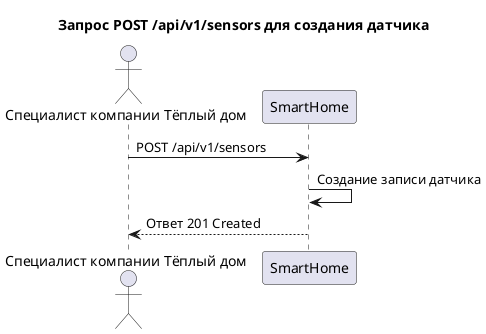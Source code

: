 @startuml
title Запрос POST /api/v1/sensors для создания датчика

actor "Специалист компании Тёплый дом" as User
participant "SmartHome" as App

User -> App : POST /api/v1/sensors
App -> App : Создание записи датчика
App --> User : Ответ 201 Created

@enduml
